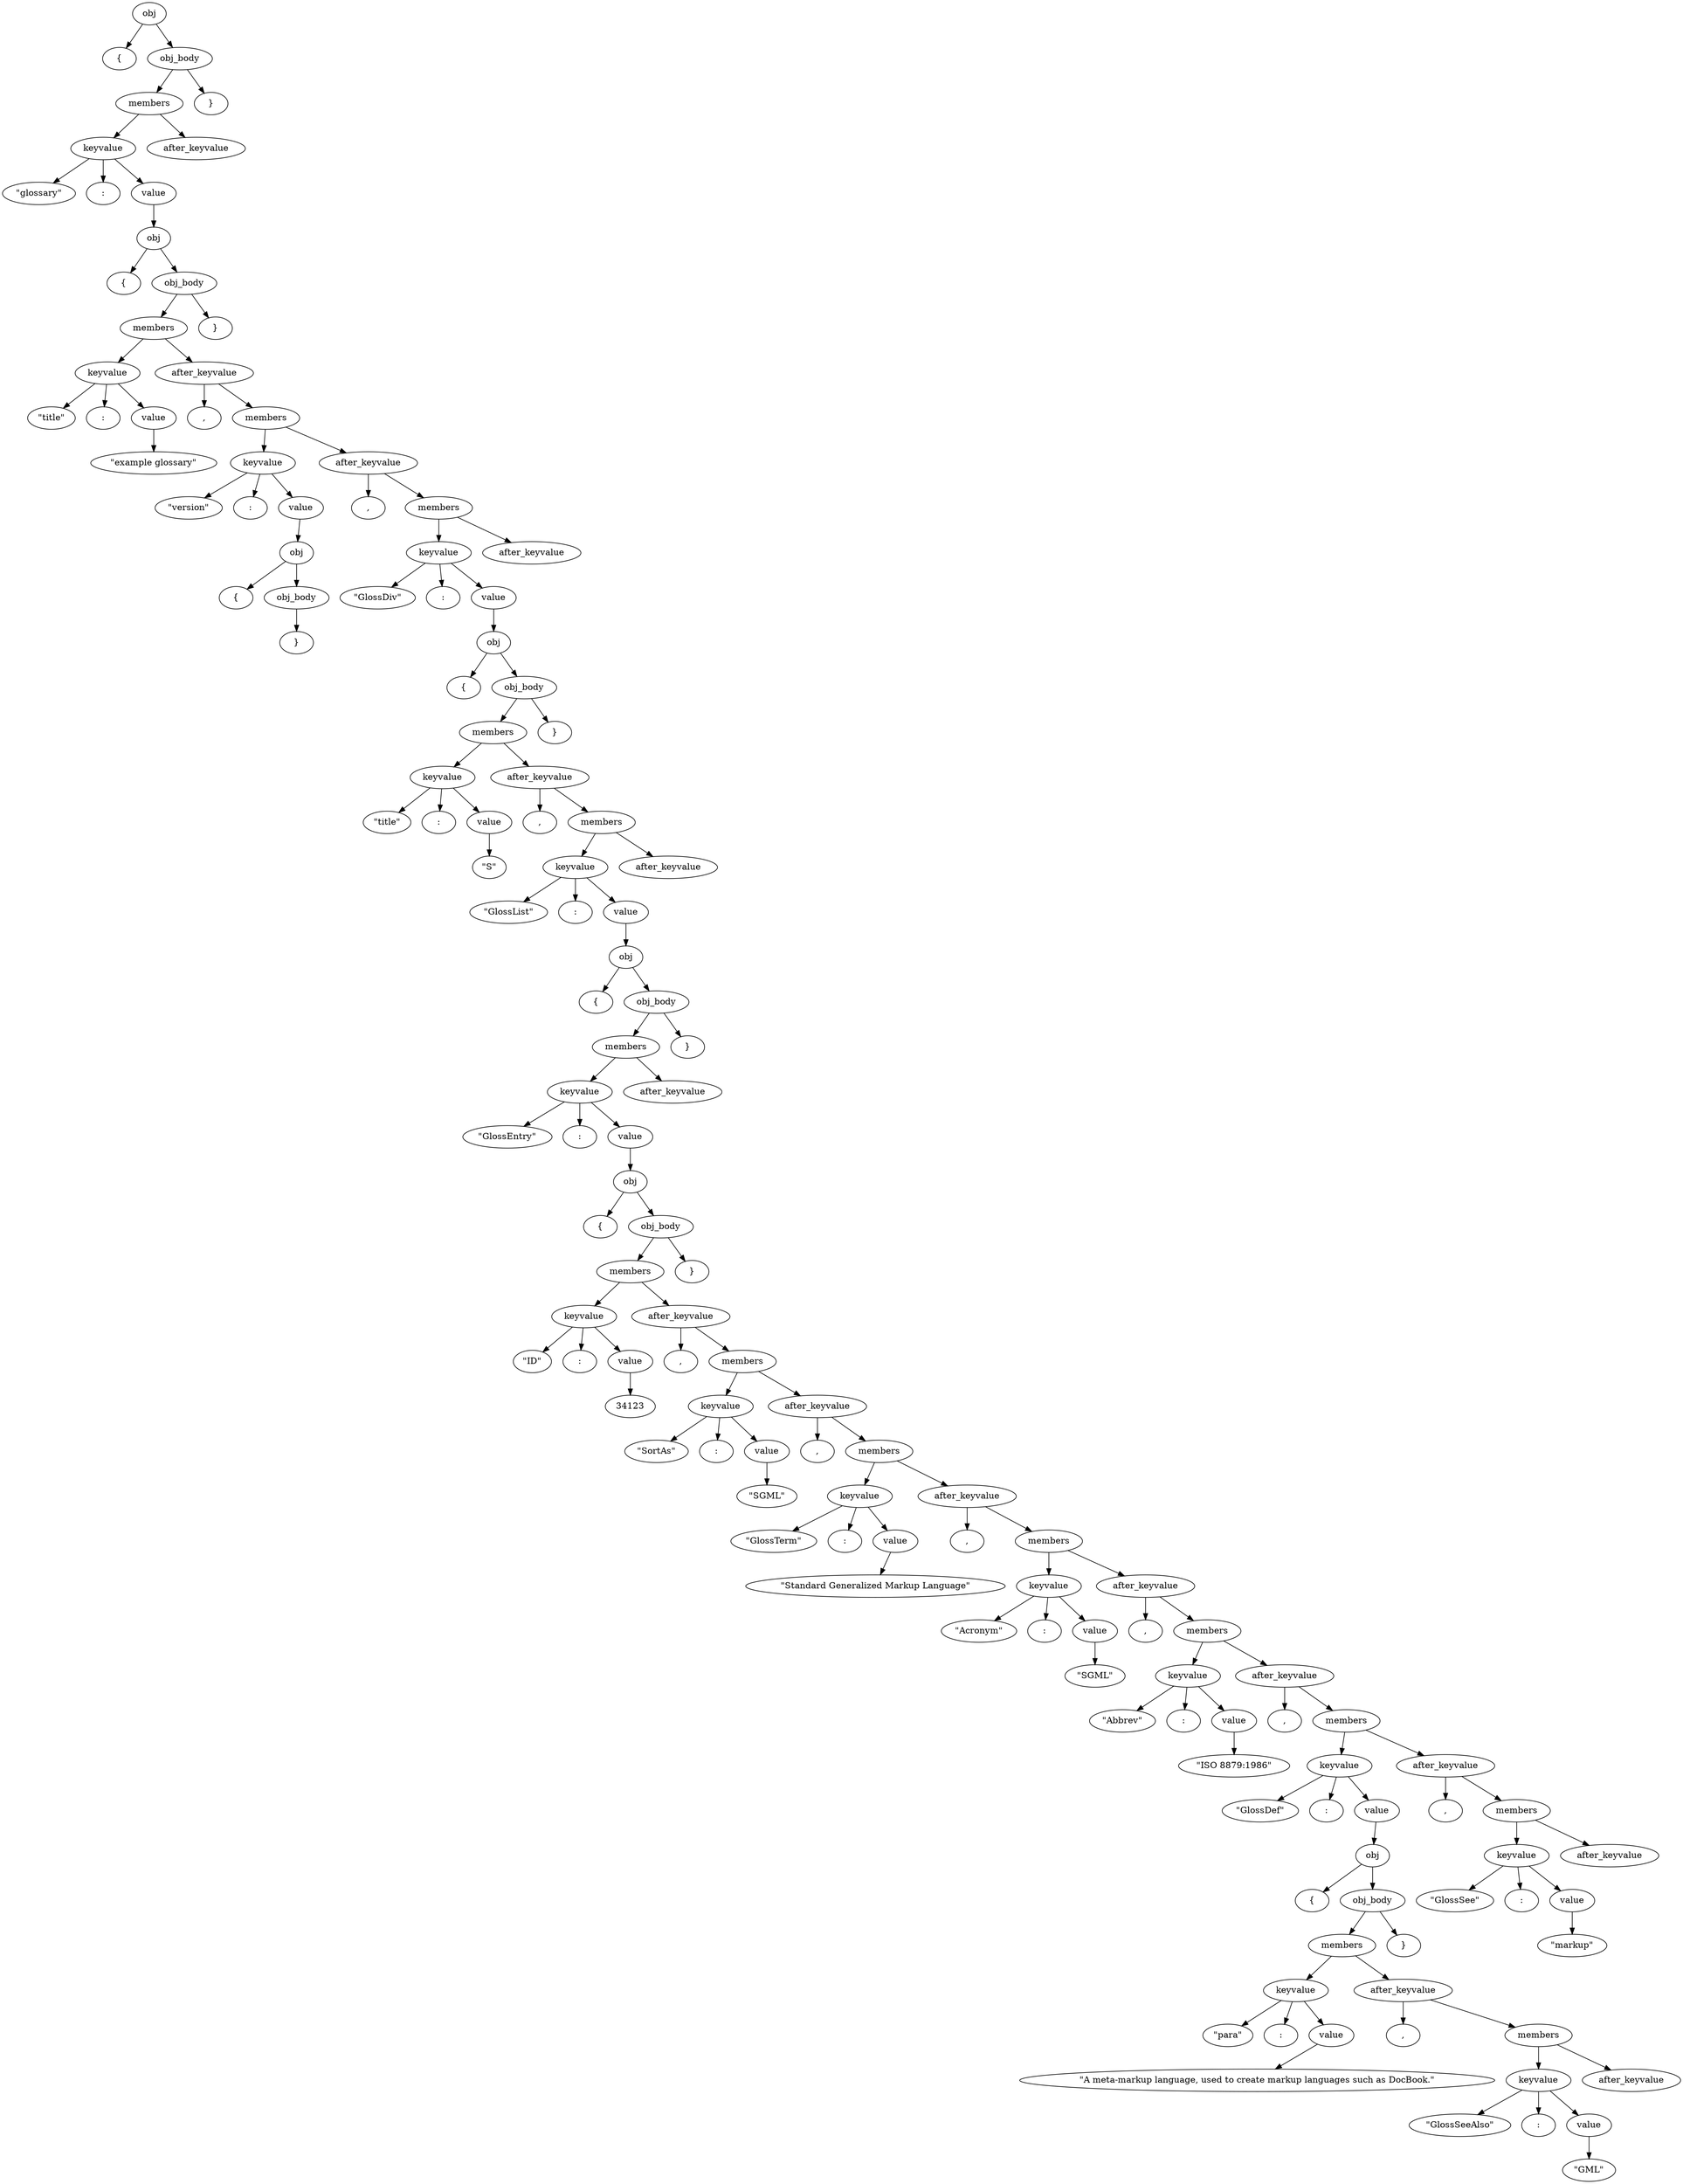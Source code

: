 digraph G {
    0 [label="obj"];
    1 [label="{"];
    2 [label="obj_body"];
    3 [label="members"];
    4 [label="keyvalue"];
    5 [label="\"glossary\""];
    6 [label=":"];
    7 [label="value"];
    8 [label="obj"];
    9 [label="{"];
    10 [label="obj_body"];
    11 [label="members"];
    12 [label="keyvalue"];
    13 [label="\"title\""];
    14 [label=":"];
    15 [label="value"];
    16 [label="\"example glossary\""];
    17 [label="after_keyvalue"];
    18 [label=","];
    19 [label="members"];
    20 [label="keyvalue"];
    21 [label="\"version\""];
    22 [label=":"];
    23 [label="value"];
    24 [label="obj"];
    25 [label="{"];
    26 [label="obj_body"];
    27 [label="}"];
    28 [label="after_keyvalue"];
    29 [label=","];
    30 [label="members"];
    31 [label="keyvalue"];
    32 [label="\"GlossDiv\""];
    33 [label=":"];
    34 [label="value"];
    35 [label="obj"];
    36 [label="{"];
    37 [label="obj_body"];
    38 [label="members"];
    39 [label="keyvalue"];
    40 [label="\"title\""];
    41 [label=":"];
    42 [label="value"];
    43 [label="\"S\""];
    44 [label="after_keyvalue"];
    45 [label=","];
    46 [label="members"];
    47 [label="keyvalue"];
    48 [label="\"GlossList\""];
    49 [label=":"];
    50 [label="value"];
    51 [label="obj"];
    52 [label="{"];
    53 [label="obj_body"];
    54 [label="members"];
    55 [label="keyvalue"];
    56 [label="\"GlossEntry\""];
    57 [label=":"];
    58 [label="value"];
    59 [label="obj"];
    60 [label="{"];
    61 [label="obj_body"];
    62 [label="members"];
    63 [label="keyvalue"];
    64 [label="\"ID\""];
    65 [label=":"];
    66 [label="value"];
    67 [label="34123"];
    68 [label="after_keyvalue"];
    69 [label=","];
    70 [label="members"];
    71 [label="keyvalue"];
    72 [label="\"SortAs\""];
    73 [label=":"];
    74 [label="value"];
    75 [label="\"SGML\""];
    76 [label="after_keyvalue"];
    77 [label=","];
    78 [label="members"];
    79 [label="keyvalue"];
    80 [label="\"GlossTerm\""];
    81 [label=":"];
    82 [label="value"];
    83 [label="\"Standard Generalized Markup Language\""];
    84 [label="after_keyvalue"];
    85 [label=","];
    86 [label="members"];
    87 [label="keyvalue"];
    88 [label="\"Acronym\""];
    89 [label=":"];
    90 [label="value"];
    91 [label="\"SGML\""];
    92 [label="after_keyvalue"];
    93 [label=","];
    94 [label="members"];
    95 [label="keyvalue"];
    96 [label="\"Abbrev\""];
    97 [label=":"];
    98 [label="value"];
    99 [label="\"ISO 8879:1986\""];
    100 [label="after_keyvalue"];
    101 [label=","];
    102 [label="members"];
    103 [label="keyvalue"];
    104 [label="\"GlossDef\""];
    105 [label=":"];
    106 [label="value"];
    107 [label="obj"];
    108 [label="{"];
    109 [label="obj_body"];
    110 [label="members"];
    111 [label="keyvalue"];
    112 [label="\"para\""];
    113 [label=":"];
    114 [label="value"];
    115 [label="\"A meta-markup language, used to create markup languages such as DocBook.\""];
    116 [label="after_keyvalue"];
    117 [label=","];
    118 [label="members"];
    119 [label="keyvalue"];
    120 [label="\"GlossSeeAlso\""];
    121 [label=":"];
    122 [label="value"];
    123 [label="\"GML\""];
    124 [label="after_keyvalue"];
    125 [label="}"];
    126 [label="after_keyvalue"];
    127 [label=","];
    128 [label="members"];
    129 [label="keyvalue"];
    130 [label="\"GlossSee\""];
    131 [label=":"];
    132 [label="value"];
    133 [label="\"markup\""];
    134 [label="after_keyvalue"];
    135 [label="}"];
    136 [label="after_keyvalue"];
    137 [label="}"];
    138 [label="after_keyvalue"];
    139 [label="}"];
    140 [label="after_keyvalue"];
    141 [label="}"];
    142 [label="after_keyvalue"];
    143 [label="}"];

    15 -> 16;
    12 -> 13;
    12 -> 14;
    12 -> 15;
    26 -> 27;
    24 -> 25;
    24 -> 26;
    23 -> 24;
    20 -> 21;
    20 -> 22;
    20 -> 23;
    42 -> 43;
    39 -> 40;
    39 -> 41;
    39 -> 42;
    66 -> 67;
    63 -> 64;
    63 -> 65;
    63 -> 66;
    74 -> 75;
    71 -> 72;
    71 -> 73;
    71 -> 74;
    82 -> 83;
    79 -> 80;
    79 -> 81;
    79 -> 82;
    90 -> 91;
    87 -> 88;
    87 -> 89;
    87 -> 90;
    98 -> 99;
    95 -> 96;
    95 -> 97;
    95 -> 98;
    114 -> 115;
    111 -> 112;
    111 -> 113;
    111 -> 114;
    122 -> 123;
    119 -> 120;
    119 -> 121;
    119 -> 122;
    118 -> 119;
    118 -> 124;
    116 -> 117;
    116 -> 118;
    110 -> 111;
    110 -> 116;
    109 -> 110;
    109 -> 125;
    107 -> 108;
    107 -> 109;
    106 -> 107;
    103 -> 104;
    103 -> 105;
    103 -> 106;
    132 -> 133;
    129 -> 130;
    129 -> 131;
    129 -> 132;
    128 -> 129;
    128 -> 134;
    126 -> 127;
    126 -> 128;
    102 -> 103;
    102 -> 126;
    100 -> 101;
    100 -> 102;
    94 -> 95;
    94 -> 100;
    92 -> 93;
    92 -> 94;
    86 -> 87;
    86 -> 92;
    84 -> 85;
    84 -> 86;
    78 -> 79;
    78 -> 84;
    76 -> 77;
    76 -> 78;
    70 -> 71;
    70 -> 76;
    68 -> 69;
    68 -> 70;
    62 -> 63;
    62 -> 68;
    61 -> 62;
    61 -> 135;
    59 -> 60;
    59 -> 61;
    58 -> 59;
    55 -> 56;
    55 -> 57;
    55 -> 58;
    54 -> 55;
    54 -> 136;
    53 -> 54;
    53 -> 137;
    51 -> 52;
    51 -> 53;
    50 -> 51;
    47 -> 48;
    47 -> 49;
    47 -> 50;
    46 -> 47;
    46 -> 138;
    44 -> 45;
    44 -> 46;
    38 -> 39;
    38 -> 44;
    37 -> 38;
    37 -> 139;
    35 -> 36;
    35 -> 37;
    34 -> 35;
    31 -> 32;
    31 -> 33;
    31 -> 34;
    30 -> 31;
    30 -> 140;
    28 -> 29;
    28 -> 30;
    19 -> 20;
    19 -> 28;
    17 -> 18;
    17 -> 19;
    11 -> 12;
    11 -> 17;
    10 -> 11;
    10 -> 141;
    8 -> 9;
    8 -> 10;
    7 -> 8;
    4 -> 5;
    4 -> 6;
    4 -> 7;
    3 -> 4;
    3 -> 142;
    2 -> 3;
    2 -> 143;
    0 -> 1;
    0 -> 2;
}